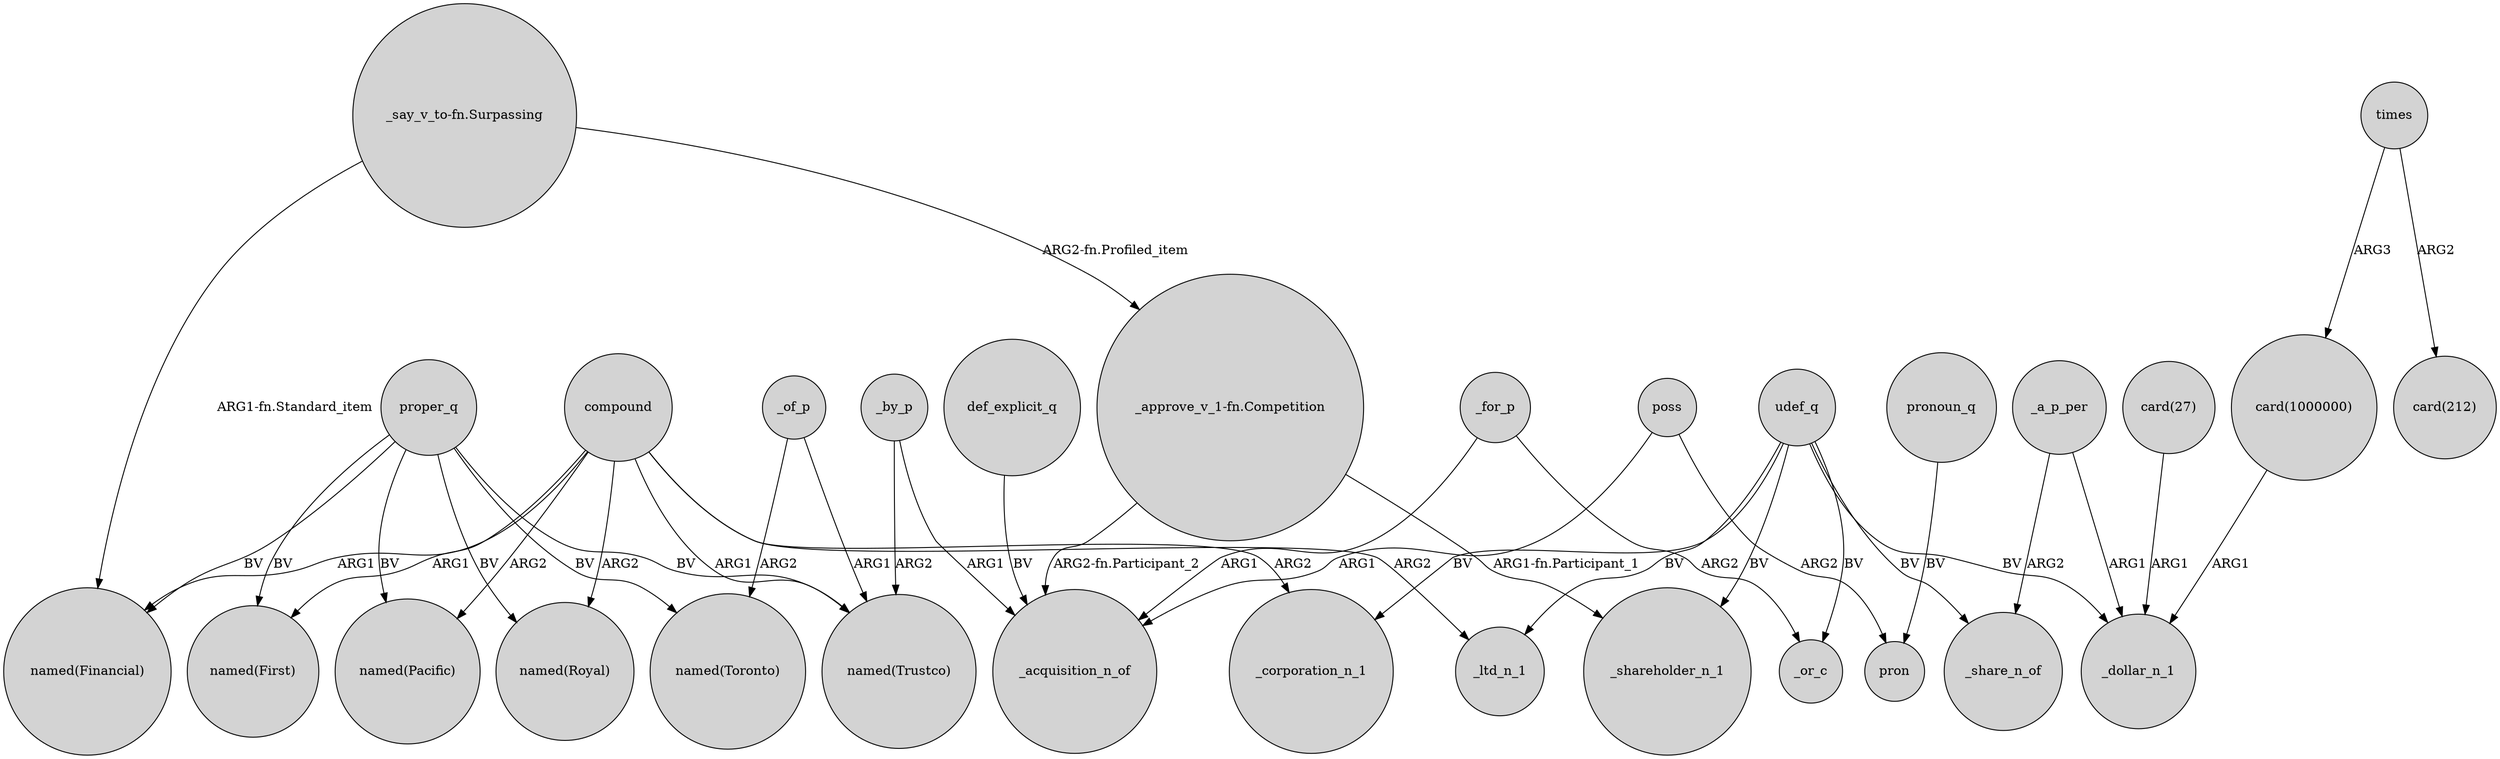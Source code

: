 digraph {
	node [shape=circle style=filled]
	udef_q -> _ltd_n_1 [label=BV]
	udef_q -> _dollar_n_1 [label=BV]
	"_say_v_to-fn.Surpassing" -> "_approve_v_1-fn.Competition" [label="ARG2-fn.Profiled_item"]
	proper_q -> "named(Trustco)" [label=BV]
	proper_q -> "named(Toronto)" [label=BV]
	_for_p -> _or_c [label=ARG2]
	_a_p_per -> _dollar_n_1 [label=ARG1]
	_a_p_per -> _share_n_of [label=ARG2]
	compound -> "named(Royal)" [label=ARG2]
	compound -> "named(Trustco)" [label=ARG1]
	"card(27)" -> _dollar_n_1 [label=ARG1]
	"_approve_v_1-fn.Competition" -> _acquisition_n_of [label="ARG2-fn.Participant_2"]
	times -> "card(212)" [label=ARG2]
	pronoun_q -> pron [label=BV]
	_by_p -> _acquisition_n_of [label=ARG1]
	proper_q -> "named(Pacific)" [label=BV]
	"_say_v_to-fn.Surpassing" -> "named(Financial)" [label="ARG1-fn.Standard_item"]
	udef_q -> _shareholder_n_1 [label=BV]
	def_explicit_q -> _acquisition_n_of [label=BV]
	poss -> pron [label=ARG2]
	"card(1000000)" -> _dollar_n_1 [label=ARG1]
	compound -> "named(Pacific)" [label=ARG2]
	compound -> _ltd_n_1 [label=ARG2]
	proper_q -> "named(Royal)" [label=BV]
	_by_p -> "named(Trustco)" [label=ARG2]
	compound -> _corporation_n_1 [label=ARG2]
	times -> "card(1000000)" [label=ARG3]
	udef_q -> _or_c [label=BV]
	proper_q -> "named(Financial)" [label=BV]
	compound -> "named(Financial)" [label=ARG1]
	_of_p -> "named(Trustco)" [label=ARG1]
	poss -> _acquisition_n_of [label=ARG1]
	udef_q -> _share_n_of [label=BV]
	proper_q -> "named(First)" [label=BV]
	udef_q -> _corporation_n_1 [label=BV]
	_of_p -> "named(Toronto)" [label=ARG2]
	_for_p -> _acquisition_n_of [label=ARG1]
	"_approve_v_1-fn.Competition" -> _shareholder_n_1 [label="ARG1-fn.Participant_1"]
	compound -> "named(First)" [label=ARG1]
}
